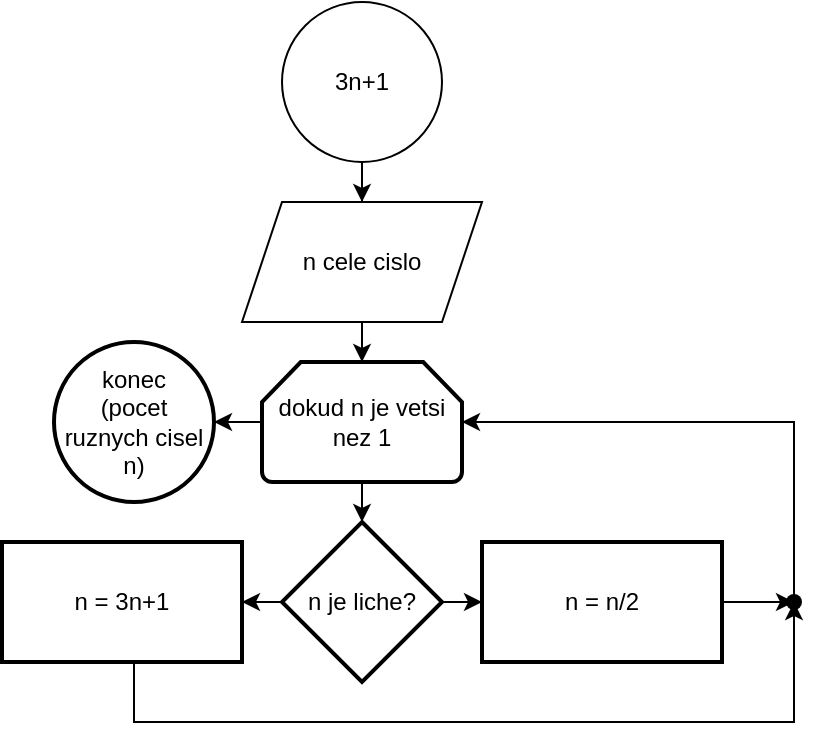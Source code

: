 <mxfile version="22.1.18" type="device">
  <diagram name="Stránka-1" id="9V9VlovcLESAEiiYHyN-">
    <mxGraphModel dx="553" dy="653" grid="1" gridSize="10" guides="1" tooltips="1" connect="1" arrows="1" fold="1" page="1" pageScale="1" pageWidth="827" pageHeight="1169" math="0" shadow="0">
      <root>
        <mxCell id="0" />
        <mxCell id="1" parent="0" />
        <mxCell id="rGxlq5ZTbZFFZGtEcKT1-3" value="" style="edgeStyle=orthogonalEdgeStyle;rounded=0;orthogonalLoop=1;jettySize=auto;html=1;" edge="1" parent="1" source="rGxlq5ZTbZFFZGtEcKT1-1" target="rGxlq5ZTbZFFZGtEcKT1-2">
          <mxGeometry relative="1" as="geometry" />
        </mxCell>
        <mxCell id="rGxlq5ZTbZFFZGtEcKT1-1" value="3n+1" style="ellipse;whiteSpace=wrap;html=1;aspect=fixed;" vertex="1" parent="1">
          <mxGeometry x="374" y="90" width="80" height="80" as="geometry" />
        </mxCell>
        <mxCell id="rGxlq5ZTbZFFZGtEcKT1-5" value="" style="edgeStyle=orthogonalEdgeStyle;rounded=0;orthogonalLoop=1;jettySize=auto;html=1;" edge="1" parent="1" source="rGxlq5ZTbZFFZGtEcKT1-2" target="rGxlq5ZTbZFFZGtEcKT1-4">
          <mxGeometry relative="1" as="geometry" />
        </mxCell>
        <mxCell id="rGxlq5ZTbZFFZGtEcKT1-2" value="n cele cislo" style="shape=parallelogram;perimeter=parallelogramPerimeter;whiteSpace=wrap;html=1;fixedSize=1;" vertex="1" parent="1">
          <mxGeometry x="354" y="190" width="120" height="60" as="geometry" />
        </mxCell>
        <mxCell id="rGxlq5ZTbZFFZGtEcKT1-7" value="" style="edgeStyle=orthogonalEdgeStyle;rounded=0;orthogonalLoop=1;jettySize=auto;html=1;" edge="1" parent="1" source="rGxlq5ZTbZFFZGtEcKT1-4" target="rGxlq5ZTbZFFZGtEcKT1-6">
          <mxGeometry relative="1" as="geometry" />
        </mxCell>
        <mxCell id="rGxlq5ZTbZFFZGtEcKT1-17" value="" style="edgeStyle=orthogonalEdgeStyle;rounded=0;orthogonalLoop=1;jettySize=auto;html=1;" edge="1" parent="1" source="rGxlq5ZTbZFFZGtEcKT1-4" target="rGxlq5ZTbZFFZGtEcKT1-16">
          <mxGeometry relative="1" as="geometry" />
        </mxCell>
        <mxCell id="rGxlq5ZTbZFFZGtEcKT1-4" value="dokud n je vetsi nez 1" style="strokeWidth=2;html=1;shape=mxgraph.flowchart.loop_limit;whiteSpace=wrap;" vertex="1" parent="1">
          <mxGeometry x="364" y="270" width="100" height="60" as="geometry" />
        </mxCell>
        <mxCell id="rGxlq5ZTbZFFZGtEcKT1-9" value="" style="edgeStyle=orthogonalEdgeStyle;rounded=0;orthogonalLoop=1;jettySize=auto;html=1;" edge="1" parent="1" source="rGxlq5ZTbZFFZGtEcKT1-6" target="rGxlq5ZTbZFFZGtEcKT1-8">
          <mxGeometry relative="1" as="geometry" />
        </mxCell>
        <mxCell id="rGxlq5ZTbZFFZGtEcKT1-11" value="" style="edgeStyle=orthogonalEdgeStyle;rounded=0;orthogonalLoop=1;jettySize=auto;html=1;" edge="1" parent="1" source="rGxlq5ZTbZFFZGtEcKT1-6" target="rGxlq5ZTbZFFZGtEcKT1-10">
          <mxGeometry relative="1" as="geometry" />
        </mxCell>
        <mxCell id="rGxlq5ZTbZFFZGtEcKT1-6" value="n je liche?" style="rhombus;whiteSpace=wrap;html=1;strokeWidth=2;" vertex="1" parent="1">
          <mxGeometry x="374" y="350" width="80" height="80" as="geometry" />
        </mxCell>
        <mxCell id="rGxlq5ZTbZFFZGtEcKT1-19" value="" style="edgeStyle=orthogonalEdgeStyle;rounded=0;orthogonalLoop=1;jettySize=auto;html=1;" edge="1" parent="1" source="rGxlq5ZTbZFFZGtEcKT1-8" target="rGxlq5ZTbZFFZGtEcKT1-18">
          <mxGeometry relative="1" as="geometry">
            <Array as="points">
              <mxPoint x="300" y="450" />
              <mxPoint x="630" y="450" />
            </Array>
          </mxGeometry>
        </mxCell>
        <mxCell id="rGxlq5ZTbZFFZGtEcKT1-8" value="n = 3n+1" style="whiteSpace=wrap;html=1;strokeWidth=2;" vertex="1" parent="1">
          <mxGeometry x="234" y="360" width="120" height="60" as="geometry" />
        </mxCell>
        <mxCell id="rGxlq5ZTbZFFZGtEcKT1-21" value="" style="edgeStyle=orthogonalEdgeStyle;rounded=0;orthogonalLoop=1;jettySize=auto;html=1;" edge="1" parent="1" source="rGxlq5ZTbZFFZGtEcKT1-10" target="rGxlq5ZTbZFFZGtEcKT1-18">
          <mxGeometry relative="1" as="geometry" />
        </mxCell>
        <mxCell id="rGxlq5ZTbZFFZGtEcKT1-10" value="n = n/2" style="whiteSpace=wrap;html=1;strokeWidth=2;" vertex="1" parent="1">
          <mxGeometry x="474" y="360" width="120" height="60" as="geometry" />
        </mxCell>
        <mxCell id="rGxlq5ZTbZFFZGtEcKT1-16" value="konec&lt;br&gt;(pocet ruznych cisel n)" style="ellipse;whiteSpace=wrap;html=1;strokeWidth=2;" vertex="1" parent="1">
          <mxGeometry x="260" y="260" width="80" height="80" as="geometry" />
        </mxCell>
        <mxCell id="rGxlq5ZTbZFFZGtEcKT1-20" style="edgeStyle=orthogonalEdgeStyle;rounded=0;orthogonalLoop=1;jettySize=auto;html=1;" edge="1" parent="1" source="rGxlq5ZTbZFFZGtEcKT1-18" target="rGxlq5ZTbZFFZGtEcKT1-4">
          <mxGeometry relative="1" as="geometry">
            <Array as="points">
              <mxPoint x="630" y="300" />
            </Array>
          </mxGeometry>
        </mxCell>
        <mxCell id="rGxlq5ZTbZFFZGtEcKT1-18" value="" style="shape=waypoint;sketch=0;size=6;pointerEvents=1;points=[];fillColor=default;resizable=0;rotatable=0;perimeter=centerPerimeter;snapToPoint=1;strokeWidth=2;" vertex="1" parent="1">
          <mxGeometry x="620" y="380" width="20" height="20" as="geometry" />
        </mxCell>
      </root>
    </mxGraphModel>
  </diagram>
</mxfile>
